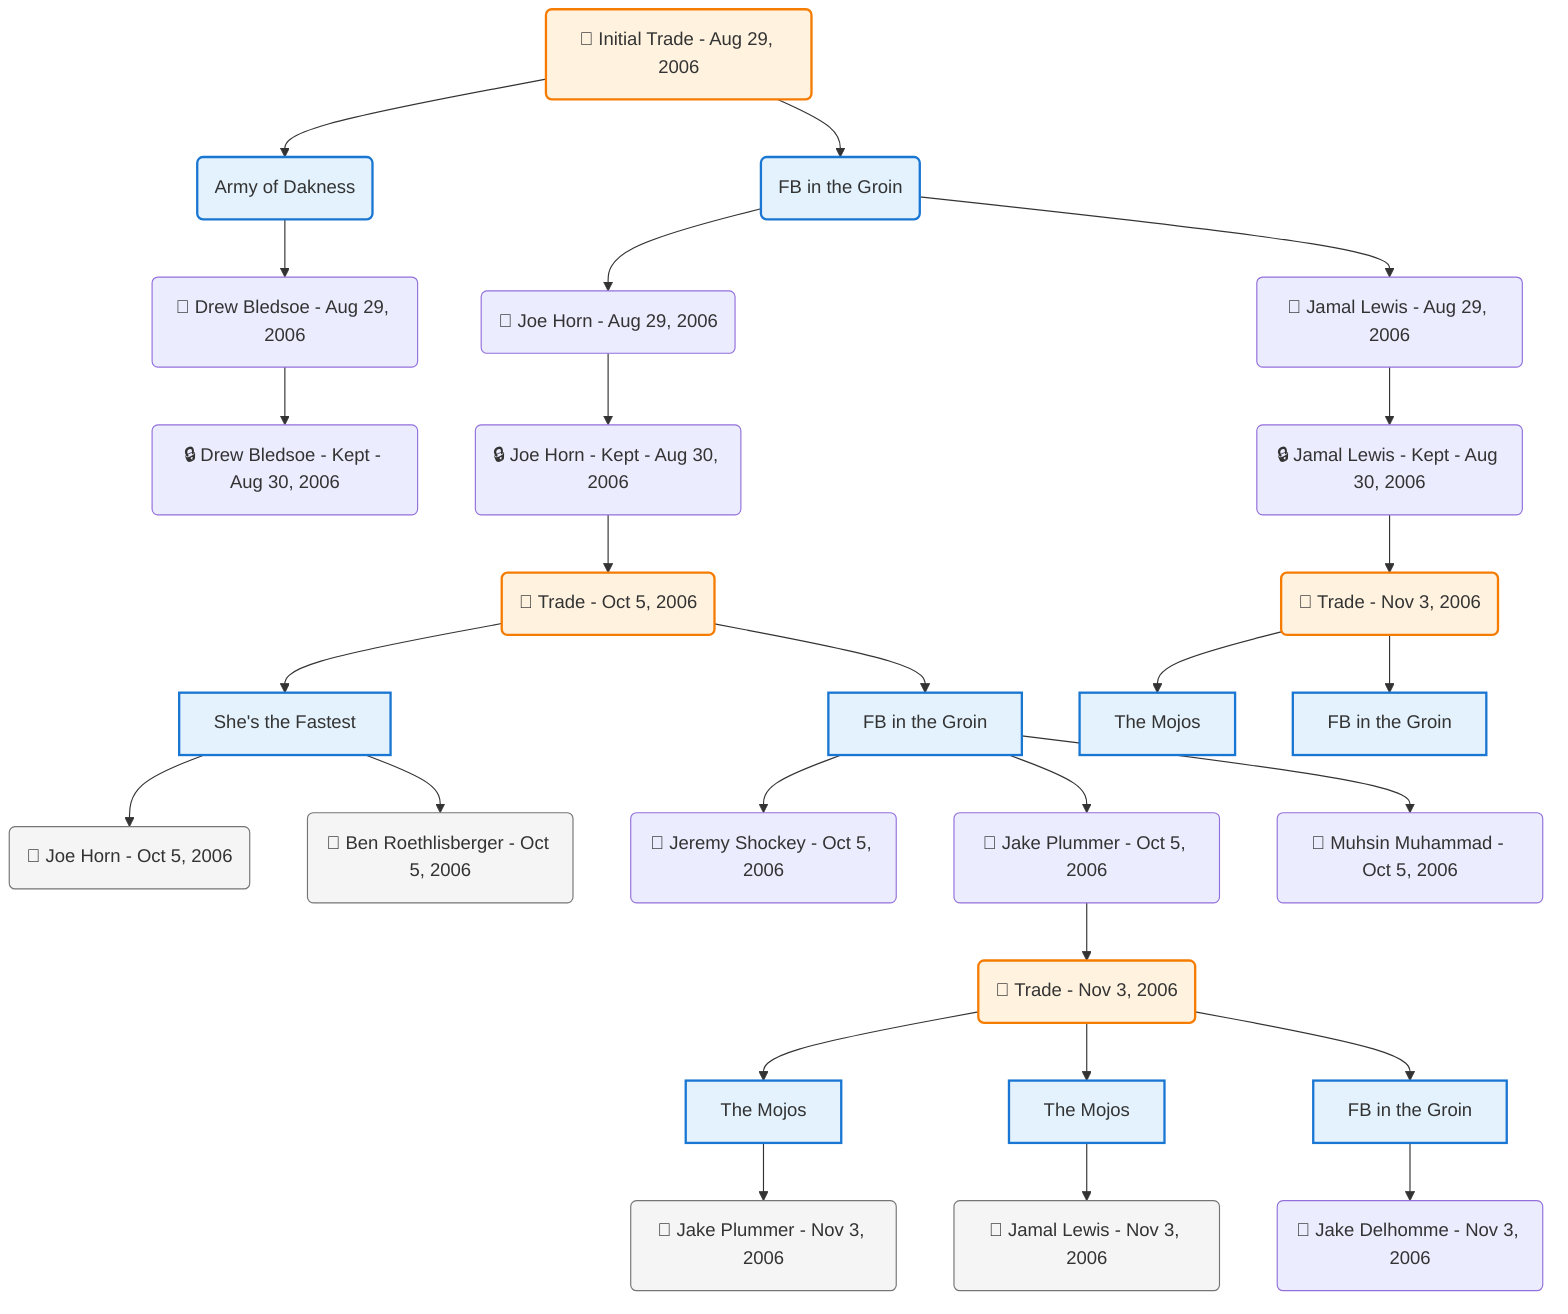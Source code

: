 flowchart TD

    TRADE_MAIN("🔄 Initial Trade - Aug 29, 2006")
    TEAM_1("Army of Dakness")
    TEAM_2("FB in the Groin")
    NODE_4975cb93-1846-45e7-86f8-42e51fc28268("🔄 Drew Bledsoe - Aug 29, 2006")
    NODE_9dc3377f-b08b-4a30-8142-5c9bf831e1a8("🔒 Drew Bledsoe - Kept - Aug 30, 2006")
    NODE_1719bf61-3f86-4103-99ee-a61bd0a814b5("🔄 Joe Horn - Aug 29, 2006")
    NODE_2de67f2d-30e7-4006-8b20-ae2ceadb8548("🔒 Joe Horn - Kept - Aug 30, 2006")
    TRADE_ec8047e7-9914-4c8f-8182-dfe15f74e699_3("🔄 Trade - Oct 5, 2006")
    TEAM_4449259f-64af-44fd-9235-1facc0926234_4["She's the Fastest"]
    NODE_b3d96c99-6169-4838-a146-0ccb6553a40f("🔄 Joe Horn - Oct 5, 2006")
    NODE_5641278b-5d11-44ac-bd94-4078d5654562("🔄 Ben Roethlisberger - Oct 5, 2006")
    TEAM_f483ecf1-cd17-4991-854b-e52dfc957b45_5["FB in the Groin"]
    NODE_c57e70ab-6f35-4286-b3f0-13b79a160e15("🔄 Jeremy Shockey - Oct 5, 2006")
    NODE_69ecdbbe-6332-4926-9a78-c7965cbc96dc("🔄 Jake Plummer - Oct 5, 2006")
    TRADE_9b49d5bc-6ef6-48f2-ac4c-c398452727b4_6("🔄 Trade - Nov 3, 2006")
    TEAM_bbe2d0ad-54cf-4c22-be82-b2a5f262a157_7["The Mojos"]
    NODE_4f2e1c6d-1dd5-435e-b749-6d920df6f007("🔄 Jake Plummer - Nov 3, 2006")
    TEAM_bbe2d0ad-54cf-4c22-be82-b2a5f262a157_8["The Mojos"]
    NODE_833a3afd-a1cf-4864-a958-8fba61ae431f("🔄 Jamal Lewis - Nov 3, 2006")
    TEAM_f483ecf1-cd17-4991-854b-e52dfc957b45_9["FB in the Groin"]
    NODE_dedea1c5-c834-4810-a8c4-d54e5cc8302e("🔄 Jake Delhomme - Nov 3, 2006")
    NODE_444c6e1b-4de0-497e-bb5f-f65850abe6c6("🔄 Muhsin Muhammad - Oct 5, 2006")
    NODE_2f5836c2-94e7-4eaf-9e67-d26196bfa48d("🔄 Jamal Lewis - Aug 29, 2006")
    NODE_d5e52601-c32f-4965-be23-0e866fff0e23("🔒 Jamal Lewis - Kept - Aug 30, 2006")
    TRADE_9b49d5bc-6ef6-48f2-ac4c-c398452727b4_10("🔄 Trade - Nov 3, 2006")
    TEAM_bbe2d0ad-54cf-4c22-be82-b2a5f262a157_11["The Mojos"]
    TEAM_f483ecf1-cd17-4991-854b-e52dfc957b45_12["FB in the Groin"]

    TRADE_MAIN --> TEAM_1
    TRADE_MAIN --> TEAM_2
    TEAM_1 --> NODE_4975cb93-1846-45e7-86f8-42e51fc28268
    NODE_4975cb93-1846-45e7-86f8-42e51fc28268 --> NODE_9dc3377f-b08b-4a30-8142-5c9bf831e1a8
    TEAM_2 --> NODE_1719bf61-3f86-4103-99ee-a61bd0a814b5
    NODE_1719bf61-3f86-4103-99ee-a61bd0a814b5 --> NODE_2de67f2d-30e7-4006-8b20-ae2ceadb8548
    NODE_2de67f2d-30e7-4006-8b20-ae2ceadb8548 --> TRADE_ec8047e7-9914-4c8f-8182-dfe15f74e699_3
    TRADE_ec8047e7-9914-4c8f-8182-dfe15f74e699_3 --> TEAM_4449259f-64af-44fd-9235-1facc0926234_4
    TEAM_4449259f-64af-44fd-9235-1facc0926234_4 --> NODE_b3d96c99-6169-4838-a146-0ccb6553a40f
    TEAM_4449259f-64af-44fd-9235-1facc0926234_4 --> NODE_5641278b-5d11-44ac-bd94-4078d5654562
    TRADE_ec8047e7-9914-4c8f-8182-dfe15f74e699_3 --> TEAM_f483ecf1-cd17-4991-854b-e52dfc957b45_5
    TEAM_f483ecf1-cd17-4991-854b-e52dfc957b45_5 --> NODE_c57e70ab-6f35-4286-b3f0-13b79a160e15
    TEAM_f483ecf1-cd17-4991-854b-e52dfc957b45_5 --> NODE_69ecdbbe-6332-4926-9a78-c7965cbc96dc
    NODE_69ecdbbe-6332-4926-9a78-c7965cbc96dc --> TRADE_9b49d5bc-6ef6-48f2-ac4c-c398452727b4_6
    TRADE_9b49d5bc-6ef6-48f2-ac4c-c398452727b4_6 --> TEAM_bbe2d0ad-54cf-4c22-be82-b2a5f262a157_7
    TEAM_bbe2d0ad-54cf-4c22-be82-b2a5f262a157_7 --> NODE_4f2e1c6d-1dd5-435e-b749-6d920df6f007
    TRADE_9b49d5bc-6ef6-48f2-ac4c-c398452727b4_6 --> TEAM_bbe2d0ad-54cf-4c22-be82-b2a5f262a157_8
    TEAM_bbe2d0ad-54cf-4c22-be82-b2a5f262a157_8 --> NODE_833a3afd-a1cf-4864-a958-8fba61ae431f
    TRADE_9b49d5bc-6ef6-48f2-ac4c-c398452727b4_6 --> TEAM_f483ecf1-cd17-4991-854b-e52dfc957b45_9
    TEAM_f483ecf1-cd17-4991-854b-e52dfc957b45_9 --> NODE_dedea1c5-c834-4810-a8c4-d54e5cc8302e
    TEAM_f483ecf1-cd17-4991-854b-e52dfc957b45_5 --> NODE_444c6e1b-4de0-497e-bb5f-f65850abe6c6
    TEAM_2 --> NODE_2f5836c2-94e7-4eaf-9e67-d26196bfa48d
    NODE_2f5836c2-94e7-4eaf-9e67-d26196bfa48d --> NODE_d5e52601-c32f-4965-be23-0e866fff0e23
    NODE_d5e52601-c32f-4965-be23-0e866fff0e23 --> TRADE_9b49d5bc-6ef6-48f2-ac4c-c398452727b4_10
    TRADE_9b49d5bc-6ef6-48f2-ac4c-c398452727b4_10 --> TEAM_bbe2d0ad-54cf-4c22-be82-b2a5f262a157_11
    TRADE_9b49d5bc-6ef6-48f2-ac4c-c398452727b4_10 --> TEAM_f483ecf1-cd17-4991-854b-e52dfc957b45_12

    %% Node styling
    classDef teamNode fill:#e3f2fd,stroke:#1976d2,stroke-width:2px
    classDef tradeNode fill:#fff3e0,stroke:#f57c00,stroke-width:2px
    classDef playerNode fill:#f3e5f5,stroke:#7b1fa2,stroke-width:1px
    classDef nonRootPlayerNode fill:#f5f5f5,stroke:#757575,stroke-width:1px
    classDef endNode fill:#ffebee,stroke:#c62828,stroke-width:2px
    classDef waiverNode fill:#e8f5e8,stroke:#388e3c,stroke-width:2px
    classDef championshipNode fill:#fff9c4,stroke:#f57f17,stroke-width:3px

    class TEAM_1,TEAM_2,TEAM_4449259f-64af-44fd-9235-1facc0926234_4,TEAM_f483ecf1-cd17-4991-854b-e52dfc957b45_5,TEAM_bbe2d0ad-54cf-4c22-be82-b2a5f262a157_7,TEAM_bbe2d0ad-54cf-4c22-be82-b2a5f262a157_8,TEAM_f483ecf1-cd17-4991-854b-e52dfc957b45_9,TEAM_bbe2d0ad-54cf-4c22-be82-b2a5f262a157_11,TEAM_f483ecf1-cd17-4991-854b-e52dfc957b45_12 teamNode
    class NODE_b3d96c99-6169-4838-a146-0ccb6553a40f,NODE_5641278b-5d11-44ac-bd94-4078d5654562,NODE_4f2e1c6d-1dd5-435e-b749-6d920df6f007,NODE_833a3afd-a1cf-4864-a958-8fba61ae431f nonRootPlayerNode
    class TRADE_MAIN,TRADE_ec8047e7-9914-4c8f-8182-dfe15f74e699_3,TRADE_9b49d5bc-6ef6-48f2-ac4c-c398452727b4_6,TRADE_9b49d5bc-6ef6-48f2-ac4c-c398452727b4_10 tradeNode
